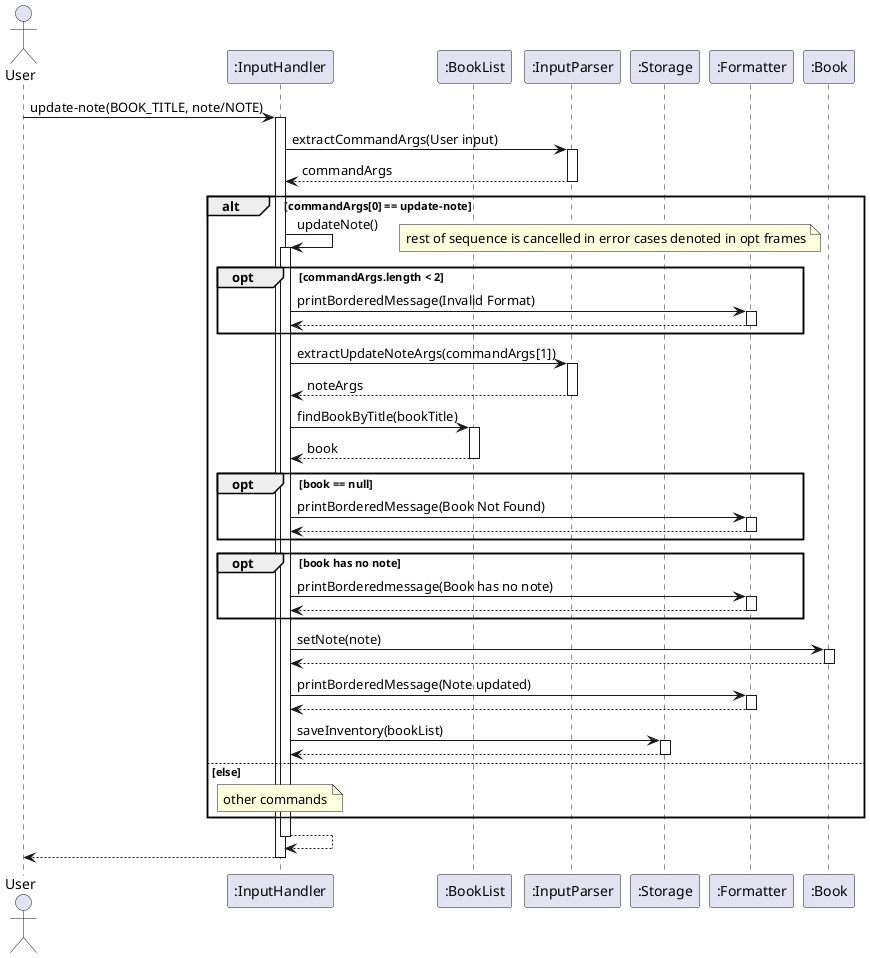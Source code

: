 @startuml
autoactivate on

actor User
participant InputHandler as ":InputHandler"
participant BookList as ":BookList"
participant InputParser as ":InputParser"
participant Storage as ":Storage"
participant Formatter as ":Formatter"
participant Book as ":Book"

User -> InputHandler : update-note(BOOK_TITLE, note/NOTE)
InputHandler -> InputParser : extractCommandArgs(User input)
return commandArgs

alt commandArgs[0] == update-note
    InputHandler -> InputHandler : updateNote()
    opt commandArgs.length < 2
        note right
        rest of sequence is cancelled in error cases denoted in opt frames
        end note
        InputHandler -> Formatter : printBorderedMessage(Invalid Format)
        return
    end

    InputHandler -> InputParser : extractUpdateNoteArgs(commandArgs[1])
    return noteArgs

    InputHandler -> BookList : findBookByTitle(bookTitle)
    return book

    opt book == null 
        InputHandler -> Formatter : printBorderedMessage(Book Not Found)
        return 
    end

    opt book has no note
        InputHandler -> Formatter : printBorderedmessage(Book has no note)
        return
    end

    InputHandler -> Book : setNote(note)
    return

    InputHandler -> Formatter : printBorderedMessage(Note updated)
    return 

    InputHandler -> Storage : saveInventory(bookList)
    return

else else
note over InputHandler : other commands

end

return
return

@enduml